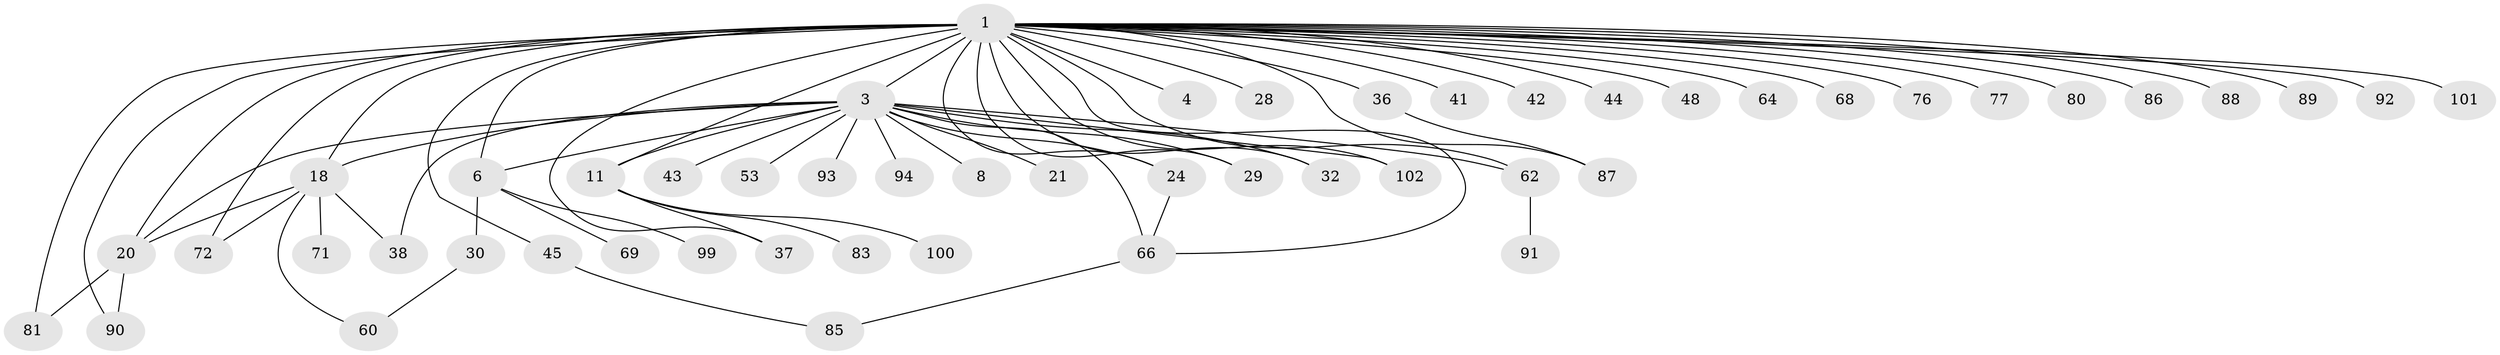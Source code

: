 // original degree distribution, {1: 0.3883495145631068, 17: 0.009708737864077669, 5: 0.038834951456310676, 14: 0.009708737864077669, 2: 0.32038834951456313, 19: 0.009708737864077669, 10: 0.009708737864077669, 4: 0.05825242718446602, 11: 0.009708737864077669, 6: 0.019417475728155338, 12: 0.009708737864077669, 7: 0.019417475728155338, 9: 0.019417475728155338, 3: 0.06796116504854369, 8: 0.009708737864077669}
// Generated by graph-tools (version 1.1) at 2025/14/03/09/25 04:14:46]
// undirected, 51 vertices, 70 edges
graph export_dot {
graph [start="1"]
  node [color=gray90,style=filled];
  1 [super="+2"];
  3 [super="+67+5+31"];
  4;
  6 [super="+57"];
  8;
  11 [super="+54+47"];
  18 [super="+78+56+65+52"];
  20 [super="+26+55"];
  21;
  24;
  28;
  29;
  30;
  32 [super="+63+75+61"];
  36;
  37 [super="+84"];
  38 [super="+58+40"];
  41;
  42;
  43;
  44;
  45;
  48 [super="+96"];
  53;
  60;
  62 [super="+95+82"];
  64;
  66 [super="+73"];
  68;
  69;
  71;
  72 [super="+98"];
  76;
  77;
  80;
  81;
  83;
  85;
  86;
  87;
  88;
  89 [super="+103"];
  90;
  91;
  92;
  93;
  94;
  99;
  100;
  101;
  102;
  1 -- 3 [weight=12];
  1 -- 4;
  1 -- 6;
  1 -- 11;
  1 -- 18 [weight=3];
  1 -- 20 [weight=3];
  1 -- 24;
  1 -- 28;
  1 -- 29;
  1 -- 32 [weight=2];
  1 -- 36;
  1 -- 37;
  1 -- 41;
  1 -- 42;
  1 -- 44;
  1 -- 45;
  1 -- 48 [weight=2];
  1 -- 62 [weight=3];
  1 -- 64;
  1 -- 66;
  1 -- 68 [weight=2];
  1 -- 72;
  1 -- 76;
  1 -- 77;
  1 -- 80;
  1 -- 81;
  1 -- 86;
  1 -- 87;
  1 -- 88;
  1 -- 89;
  1 -- 90;
  1 -- 92;
  1 -- 101;
  1 -- 102;
  3 -- 66;
  3 -- 6;
  3 -- 8;
  3 -- 11;
  3 -- 18;
  3 -- 20;
  3 -- 21;
  3 -- 24;
  3 -- 93;
  3 -- 94;
  3 -- 29;
  3 -- 32;
  3 -- 38 [weight=2];
  3 -- 102;
  3 -- 43;
  3 -- 53 [weight=2];
  3 -- 62;
  6 -- 30;
  6 -- 69;
  6 -- 99;
  11 -- 83 [weight=2];
  11 -- 100;
  11 -- 37;
  18 -- 72;
  18 -- 20;
  18 -- 60;
  18 -- 71;
  18 -- 38;
  20 -- 81;
  20 -- 90;
  24 -- 66;
  30 -- 60;
  36 -- 87;
  45 -- 85;
  62 -- 91;
  66 -- 85;
}
